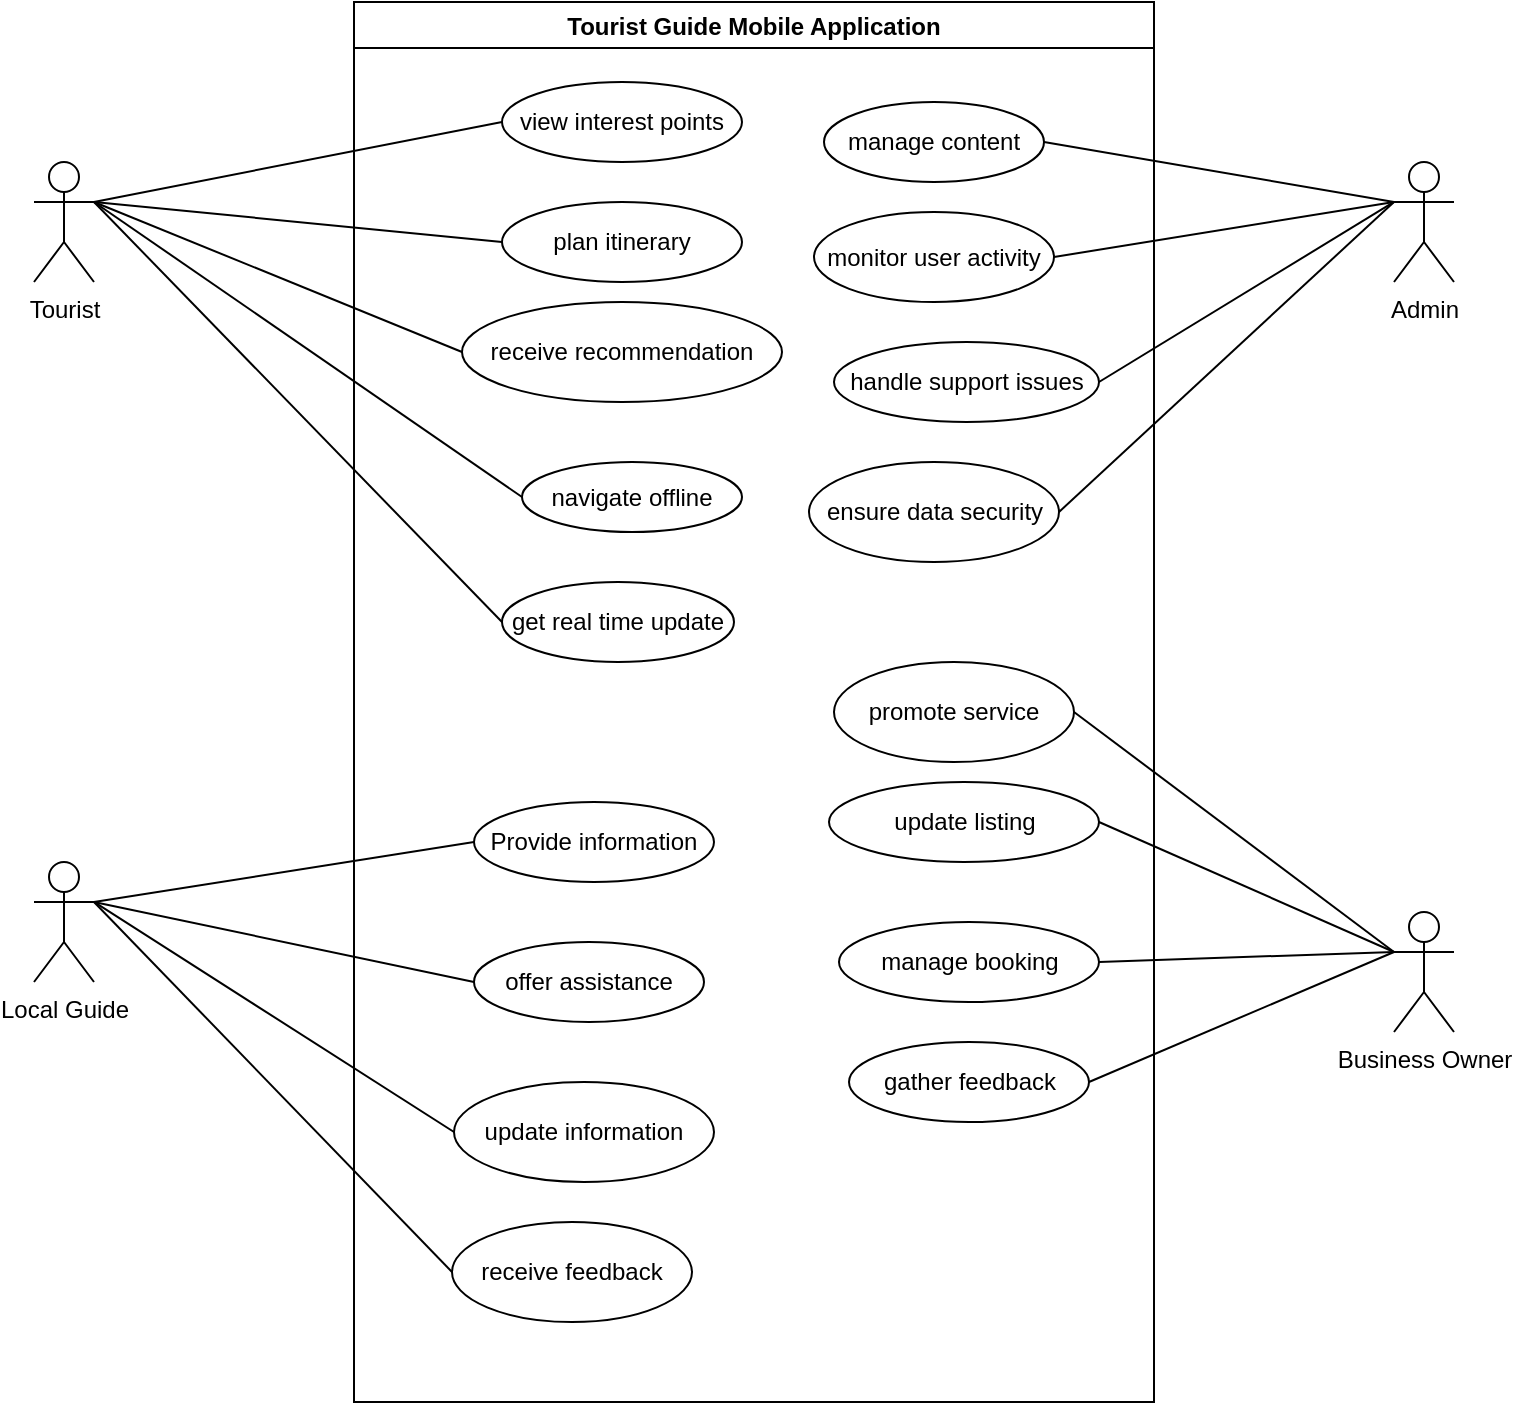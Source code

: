 <mxfile version="24.2.3" type="github">
  <diagram name="Page-1" id="qMmKzClURqZE4YXNun2Q">
    <mxGraphModel dx="1050" dy="557" grid="1" gridSize="10" guides="1" tooltips="1" connect="1" arrows="1" fold="1" page="1" pageScale="1" pageWidth="827" pageHeight="1169" math="0" shadow="0">
      <root>
        <mxCell id="0" />
        <mxCell id="1" parent="0" />
        <mxCell id="2ciM-f5u6z-tbXX4EQOi-1" value="Tourist Guide Mobile Application" style="swimlane;" vertex="1" parent="1">
          <mxGeometry x="220" y="130" width="400" height="700" as="geometry" />
        </mxCell>
        <mxCell id="2ciM-f5u6z-tbXX4EQOi-6" value="get real time update" style="ellipse;whiteSpace=wrap;html=1;" vertex="1" parent="2ciM-f5u6z-tbXX4EQOi-1">
          <mxGeometry x="74" y="290" width="116" height="40" as="geometry" />
        </mxCell>
        <mxCell id="2ciM-f5u6z-tbXX4EQOi-12" value="handle support issues" style="ellipse;whiteSpace=wrap;html=1;" vertex="1" parent="2ciM-f5u6z-tbXX4EQOi-1">
          <mxGeometry x="240" y="170" width="132.5" height="40" as="geometry" />
        </mxCell>
        <mxCell id="2ciM-f5u6z-tbXX4EQOi-11" value="Provide information" style="ellipse;whiteSpace=wrap;html=1;" vertex="1" parent="2ciM-f5u6z-tbXX4EQOi-1">
          <mxGeometry x="60" y="400" width="120" height="40" as="geometry" />
        </mxCell>
        <mxCell id="2ciM-f5u6z-tbXX4EQOi-10" value="receive recommendation" style="ellipse;whiteSpace=wrap;html=1;" vertex="1" parent="2ciM-f5u6z-tbXX4EQOi-1">
          <mxGeometry x="54" y="150" width="160" height="50" as="geometry" />
        </mxCell>
        <mxCell id="2ciM-f5u6z-tbXX4EQOi-9" value="navigate offline" style="ellipse;whiteSpace=wrap;html=1;" vertex="1" parent="2ciM-f5u6z-tbXX4EQOi-1">
          <mxGeometry x="84" y="230" width="110" height="35" as="geometry" />
        </mxCell>
        <mxCell id="2ciM-f5u6z-tbXX4EQOi-8" value="plan itinerary" style="ellipse;whiteSpace=wrap;html=1;" vertex="1" parent="2ciM-f5u6z-tbXX4EQOi-1">
          <mxGeometry x="74" y="100" width="120" height="40" as="geometry" />
        </mxCell>
        <mxCell id="2ciM-f5u6z-tbXX4EQOi-7" value="view interest points" style="ellipse;whiteSpace=wrap;html=1;" vertex="1" parent="2ciM-f5u6z-tbXX4EQOi-1">
          <mxGeometry x="74" y="40" width="120" height="40" as="geometry" />
        </mxCell>
        <mxCell id="2ciM-f5u6z-tbXX4EQOi-20" value="offer assistance" style="ellipse;whiteSpace=wrap;html=1;" vertex="1" parent="2ciM-f5u6z-tbXX4EQOi-1">
          <mxGeometry x="60" y="470" width="115" height="40" as="geometry" />
        </mxCell>
        <mxCell id="2ciM-f5u6z-tbXX4EQOi-19" value="update information" style="ellipse;whiteSpace=wrap;html=1;" vertex="1" parent="2ciM-f5u6z-tbXX4EQOi-1">
          <mxGeometry x="50" y="540" width="130" height="50" as="geometry" />
        </mxCell>
        <mxCell id="2ciM-f5u6z-tbXX4EQOi-18" value="receive feedback" style="ellipse;whiteSpace=wrap;html=1;" vertex="1" parent="2ciM-f5u6z-tbXX4EQOi-1">
          <mxGeometry x="49" y="610" width="120" height="50" as="geometry" />
        </mxCell>
        <mxCell id="2ciM-f5u6z-tbXX4EQOi-28" value="manage content" style="ellipse;whiteSpace=wrap;html=1;" vertex="1" parent="2ciM-f5u6z-tbXX4EQOi-1">
          <mxGeometry x="235" y="50" width="110" height="40" as="geometry" />
        </mxCell>
        <mxCell id="2ciM-f5u6z-tbXX4EQOi-27" value="monitor user activity" style="ellipse;whiteSpace=wrap;html=1;" vertex="1" parent="2ciM-f5u6z-tbXX4EQOi-1">
          <mxGeometry x="230" y="105" width="120" height="45" as="geometry" />
        </mxCell>
        <mxCell id="2ciM-f5u6z-tbXX4EQOi-26" value="manage booking" style="ellipse;whiteSpace=wrap;html=1;" vertex="1" parent="2ciM-f5u6z-tbXX4EQOi-1">
          <mxGeometry x="242.5" y="460" width="130" height="40" as="geometry" />
        </mxCell>
        <mxCell id="2ciM-f5u6z-tbXX4EQOi-25" value="ensure data security" style="ellipse;whiteSpace=wrap;html=1;" vertex="1" parent="2ciM-f5u6z-tbXX4EQOi-1">
          <mxGeometry x="227.5" y="230" width="125" height="50" as="geometry" />
        </mxCell>
        <mxCell id="2ciM-f5u6z-tbXX4EQOi-35" value="promote service" style="ellipse;whiteSpace=wrap;html=1;" vertex="1" parent="2ciM-f5u6z-tbXX4EQOi-1">
          <mxGeometry x="240" y="330" width="120" height="50" as="geometry" />
        </mxCell>
        <mxCell id="2ciM-f5u6z-tbXX4EQOi-34" value="gather feedback" style="ellipse;whiteSpace=wrap;html=1;" vertex="1" parent="2ciM-f5u6z-tbXX4EQOi-1">
          <mxGeometry x="247.5" y="520" width="120" height="40" as="geometry" />
        </mxCell>
        <mxCell id="2ciM-f5u6z-tbXX4EQOi-33" value="update listing" style="ellipse;whiteSpace=wrap;html=1;" vertex="1" parent="2ciM-f5u6z-tbXX4EQOi-1">
          <mxGeometry x="237.5" y="390" width="135" height="40" as="geometry" />
        </mxCell>
        <mxCell id="2ciM-f5u6z-tbXX4EQOi-2" value="Tourist" style="shape=umlActor;verticalLabelPosition=bottom;verticalAlign=top;html=1;" vertex="1" parent="1">
          <mxGeometry x="60" y="210" width="30" height="60" as="geometry" />
        </mxCell>
        <mxCell id="2ciM-f5u6z-tbXX4EQOi-3" value="Local Guide" style="shape=umlActor;verticalLabelPosition=bottom;verticalAlign=top;html=1;" vertex="1" parent="1">
          <mxGeometry x="60" y="560" width="30" height="60" as="geometry" />
        </mxCell>
        <mxCell id="2ciM-f5u6z-tbXX4EQOi-4" value="Business Owner" style="shape=umlActor;verticalLabelPosition=bottom;verticalAlign=top;html=1;" vertex="1" parent="1">
          <mxGeometry x="740" y="585" width="30" height="60" as="geometry" />
        </mxCell>
        <mxCell id="2ciM-f5u6z-tbXX4EQOi-5" value="Admin" style="shape=umlActor;verticalLabelPosition=bottom;verticalAlign=top;html=1;" vertex="1" parent="1">
          <mxGeometry x="740" y="210" width="30" height="60" as="geometry" />
        </mxCell>
        <mxCell id="2ciM-f5u6z-tbXX4EQOi-13" value="" style="endArrow=none;html=1;rounded=0;exitX=1;exitY=0.333;exitDx=0;exitDy=0;exitPerimeter=0;entryX=0;entryY=0.5;entryDx=0;entryDy=0;" edge="1" parent="1" source="2ciM-f5u6z-tbXX4EQOi-2" target="2ciM-f5u6z-tbXX4EQOi-7">
          <mxGeometry width="50" height="50" relative="1" as="geometry">
            <mxPoint x="120" y="290" as="sourcePoint" />
            <mxPoint x="170" y="240" as="targetPoint" />
          </mxGeometry>
        </mxCell>
        <mxCell id="2ciM-f5u6z-tbXX4EQOi-14" value="" style="endArrow=none;html=1;rounded=0;exitX=1;exitY=0.333;exitDx=0;exitDy=0;exitPerimeter=0;entryX=0;entryY=0.5;entryDx=0;entryDy=0;" edge="1" parent="1" source="2ciM-f5u6z-tbXX4EQOi-2" target="2ciM-f5u6z-tbXX4EQOi-8">
          <mxGeometry width="50" height="50" relative="1" as="geometry">
            <mxPoint x="120" y="300" as="sourcePoint" />
            <mxPoint x="170" y="250" as="targetPoint" />
          </mxGeometry>
        </mxCell>
        <mxCell id="2ciM-f5u6z-tbXX4EQOi-15" value="" style="endArrow=none;html=1;rounded=0;exitX=1;exitY=0.333;exitDx=0;exitDy=0;exitPerimeter=0;entryX=0;entryY=0.5;entryDx=0;entryDy=0;" edge="1" parent="1" source="2ciM-f5u6z-tbXX4EQOi-2" target="2ciM-f5u6z-tbXX4EQOi-10">
          <mxGeometry width="50" height="50" relative="1" as="geometry">
            <mxPoint x="140" y="360" as="sourcePoint" />
            <mxPoint x="190" y="310" as="targetPoint" />
          </mxGeometry>
        </mxCell>
        <mxCell id="2ciM-f5u6z-tbXX4EQOi-16" value="" style="endArrow=none;html=1;rounded=0;exitX=1;exitY=0.333;exitDx=0;exitDy=0;exitPerimeter=0;entryX=0;entryY=0.5;entryDx=0;entryDy=0;" edge="1" parent="1" source="2ciM-f5u6z-tbXX4EQOi-2" target="2ciM-f5u6z-tbXX4EQOi-9">
          <mxGeometry width="50" height="50" relative="1" as="geometry">
            <mxPoint x="110" y="380" as="sourcePoint" />
            <mxPoint x="270" y="360" as="targetPoint" />
          </mxGeometry>
        </mxCell>
        <mxCell id="2ciM-f5u6z-tbXX4EQOi-17" value="" style="endArrow=none;html=1;rounded=0;exitX=1;exitY=0.333;exitDx=0;exitDy=0;exitPerimeter=0;entryX=0;entryY=0.5;entryDx=0;entryDy=0;" edge="1" parent="1" source="2ciM-f5u6z-tbXX4EQOi-2" target="2ciM-f5u6z-tbXX4EQOi-6">
          <mxGeometry width="50" height="50" relative="1" as="geometry">
            <mxPoint x="100" y="240" as="sourcePoint" />
            <mxPoint x="314" y="388" as="targetPoint" />
          </mxGeometry>
        </mxCell>
        <mxCell id="2ciM-f5u6z-tbXX4EQOi-21" value="" style="endArrow=none;html=1;rounded=0;exitX=1;exitY=0.333;exitDx=0;exitDy=0;exitPerimeter=0;entryX=0;entryY=0.5;entryDx=0;entryDy=0;" edge="1" parent="1" source="2ciM-f5u6z-tbXX4EQOi-3" target="2ciM-f5u6z-tbXX4EQOi-11">
          <mxGeometry width="50" height="50" relative="1" as="geometry">
            <mxPoint x="150" y="630" as="sourcePoint" />
            <mxPoint x="200" y="580" as="targetPoint" />
          </mxGeometry>
        </mxCell>
        <mxCell id="2ciM-f5u6z-tbXX4EQOi-22" value="" style="endArrow=none;html=1;rounded=0;exitX=1;exitY=0.333;exitDx=0;exitDy=0;exitPerimeter=0;entryX=0;entryY=0.5;entryDx=0;entryDy=0;" edge="1" parent="1" source="2ciM-f5u6z-tbXX4EQOi-3" target="2ciM-f5u6z-tbXX4EQOi-20">
          <mxGeometry width="50" height="50" relative="1" as="geometry">
            <mxPoint x="160" y="640" as="sourcePoint" />
            <mxPoint x="210" y="590" as="targetPoint" />
          </mxGeometry>
        </mxCell>
        <mxCell id="2ciM-f5u6z-tbXX4EQOi-23" value="" style="endArrow=none;html=1;rounded=0;exitX=1;exitY=0.333;exitDx=0;exitDy=0;exitPerimeter=0;entryX=0;entryY=0.5;entryDx=0;entryDy=0;" edge="1" parent="1" source="2ciM-f5u6z-tbXX4EQOi-3" target="2ciM-f5u6z-tbXX4EQOi-19">
          <mxGeometry width="50" height="50" relative="1" as="geometry">
            <mxPoint x="170" y="650" as="sourcePoint" />
            <mxPoint x="220" y="600" as="targetPoint" />
          </mxGeometry>
        </mxCell>
        <mxCell id="2ciM-f5u6z-tbXX4EQOi-24" value="" style="endArrow=none;html=1;rounded=0;exitX=1;exitY=0.333;exitDx=0;exitDy=0;exitPerimeter=0;entryX=0;entryY=0.5;entryDx=0;entryDy=0;" edge="1" parent="1" source="2ciM-f5u6z-tbXX4EQOi-3" target="2ciM-f5u6z-tbXX4EQOi-18">
          <mxGeometry width="50" height="50" relative="1" as="geometry">
            <mxPoint x="160" y="700" as="sourcePoint" />
            <mxPoint x="210" y="650" as="targetPoint" />
          </mxGeometry>
        </mxCell>
        <mxCell id="2ciM-f5u6z-tbXX4EQOi-29" value="" style="endArrow=none;html=1;rounded=0;exitX=1;exitY=0.5;exitDx=0;exitDy=0;entryX=0;entryY=0.333;entryDx=0;entryDy=0;entryPerimeter=0;" edge="1" parent="1" source="2ciM-f5u6z-tbXX4EQOi-28" target="2ciM-f5u6z-tbXX4EQOi-5">
          <mxGeometry width="50" height="50" relative="1" as="geometry">
            <mxPoint x="630" y="270" as="sourcePoint" />
            <mxPoint x="680" y="220" as="targetPoint" />
          </mxGeometry>
        </mxCell>
        <mxCell id="2ciM-f5u6z-tbXX4EQOi-30" value="" style="endArrow=none;html=1;rounded=0;exitX=1;exitY=0.5;exitDx=0;exitDy=0;entryX=0;entryY=0.333;entryDx=0;entryDy=0;entryPerimeter=0;" edge="1" parent="1" source="2ciM-f5u6z-tbXX4EQOi-27" target="2ciM-f5u6z-tbXX4EQOi-5">
          <mxGeometry width="50" height="50" relative="1" as="geometry">
            <mxPoint x="640" y="300" as="sourcePoint" />
            <mxPoint x="690" y="250" as="targetPoint" />
          </mxGeometry>
        </mxCell>
        <mxCell id="2ciM-f5u6z-tbXX4EQOi-31" value="" style="endArrow=none;html=1;rounded=0;exitX=1;exitY=0.5;exitDx=0;exitDy=0;entryX=0;entryY=0.333;entryDx=0;entryDy=0;entryPerimeter=0;" edge="1" parent="1" source="2ciM-f5u6z-tbXX4EQOi-12" target="2ciM-f5u6z-tbXX4EQOi-5">
          <mxGeometry width="50" height="50" relative="1" as="geometry">
            <mxPoint x="650" y="310" as="sourcePoint" />
            <mxPoint x="700" y="260" as="targetPoint" />
          </mxGeometry>
        </mxCell>
        <mxCell id="2ciM-f5u6z-tbXX4EQOi-32" value="" style="endArrow=none;html=1;rounded=0;exitX=1;exitY=0.5;exitDx=0;exitDy=0;entryX=0;entryY=0.333;entryDx=0;entryDy=0;entryPerimeter=0;" edge="1" parent="1" source="2ciM-f5u6z-tbXX4EQOi-25" target="2ciM-f5u6z-tbXX4EQOi-5">
          <mxGeometry width="50" height="50" relative="1" as="geometry">
            <mxPoint x="650" y="320" as="sourcePoint" />
            <mxPoint x="700" y="270" as="targetPoint" />
          </mxGeometry>
        </mxCell>
        <mxCell id="2ciM-f5u6z-tbXX4EQOi-36" value="" style="endArrow=none;html=1;rounded=0;exitX=1;exitY=0.5;exitDx=0;exitDy=0;entryX=0;entryY=0.333;entryDx=0;entryDy=0;entryPerimeter=0;" edge="1" parent="1" source="2ciM-f5u6z-tbXX4EQOi-35" target="2ciM-f5u6z-tbXX4EQOi-4">
          <mxGeometry width="50" height="50" relative="1" as="geometry">
            <mxPoint x="670" y="590" as="sourcePoint" />
            <mxPoint x="720" y="540" as="targetPoint" />
          </mxGeometry>
        </mxCell>
        <mxCell id="2ciM-f5u6z-tbXX4EQOi-37" value="" style="endArrow=none;html=1;rounded=0;exitX=1;exitY=0.5;exitDx=0;exitDy=0;entryX=0;entryY=0.333;entryDx=0;entryDy=0;entryPerimeter=0;" edge="1" parent="1" source="2ciM-f5u6z-tbXX4EQOi-33" target="2ciM-f5u6z-tbXX4EQOi-4">
          <mxGeometry width="50" height="50" relative="1" as="geometry">
            <mxPoint x="680" y="600" as="sourcePoint" />
            <mxPoint x="730" y="550" as="targetPoint" />
          </mxGeometry>
        </mxCell>
        <mxCell id="2ciM-f5u6z-tbXX4EQOi-38" value="" style="endArrow=none;html=1;rounded=0;exitX=1;exitY=0.5;exitDx=0;exitDy=0;entryX=0;entryY=0.333;entryDx=0;entryDy=0;entryPerimeter=0;" edge="1" parent="1" source="2ciM-f5u6z-tbXX4EQOi-26" target="2ciM-f5u6z-tbXX4EQOi-4">
          <mxGeometry width="50" height="50" relative="1" as="geometry">
            <mxPoint x="690" y="610" as="sourcePoint" />
            <mxPoint x="740" y="560" as="targetPoint" />
          </mxGeometry>
        </mxCell>
        <mxCell id="2ciM-f5u6z-tbXX4EQOi-39" value="" style="endArrow=none;html=1;rounded=0;exitX=1;exitY=0.5;exitDx=0;exitDy=0;entryX=0;entryY=0.333;entryDx=0;entryDy=0;entryPerimeter=0;" edge="1" parent="1" source="2ciM-f5u6z-tbXX4EQOi-34" target="2ciM-f5u6z-tbXX4EQOi-4">
          <mxGeometry width="50" height="50" relative="1" as="geometry">
            <mxPoint x="700" y="620" as="sourcePoint" />
            <mxPoint x="750" y="570" as="targetPoint" />
          </mxGeometry>
        </mxCell>
      </root>
    </mxGraphModel>
  </diagram>
</mxfile>
